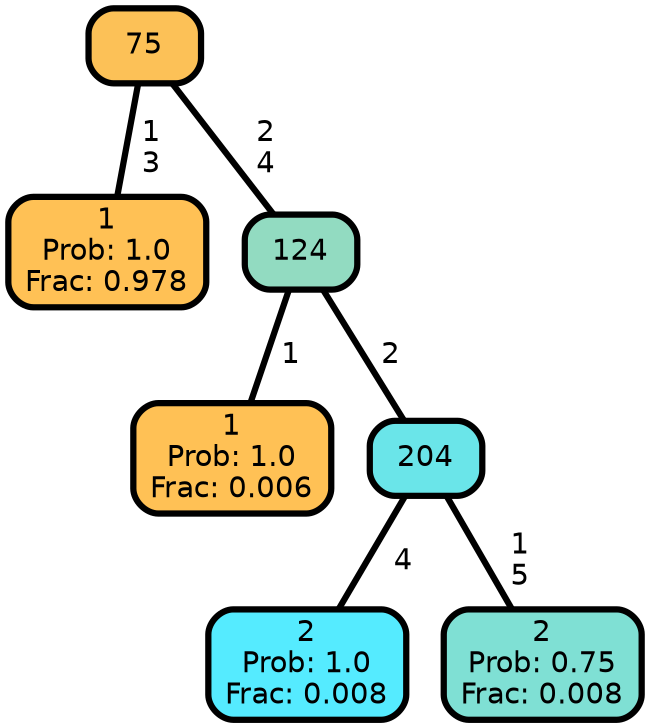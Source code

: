graph Tree {
node [shape=box, style="filled, rounded",color="black",penwidth="3",fontcolor="black",                 fontname=helvetica] ;
graph [ranksep="0 equally", splines=straight,                 bgcolor=transparent, dpi=200] ;
edge [fontname=helvetica, color=black] ;
0 [label="1
Prob: 1.0
Frac: 0.978", fillcolor="#ffc155"] ;
1 [label="75", fillcolor="#fcc157"] ;
2 [label="1
Prob: 1.0
Frac: 0.006", fillcolor="#ffc155"] ;
3 [label="124", fillcolor="#92dbc1"] ;
4 [label="2
Prob: 1.0
Frac: 0.008", fillcolor="#55ebff"] ;
5 [label="204", fillcolor="#6ae5e9"] ;
6 [label="2
Prob: 0.75
Frac: 0.008", fillcolor="#7fe0d4"] ;
1 -- 0 [label=" 1\n 3",penwidth=3] ;
1 -- 3 [label=" 2\n 4",penwidth=3] ;
3 -- 2 [label=" 1",penwidth=3] ;
3 -- 5 [label=" 2",penwidth=3] ;
5 -- 4 [label=" 4",penwidth=3] ;
5 -- 6 [label=" 1\n 5",penwidth=3] ;
{rank = same;}}